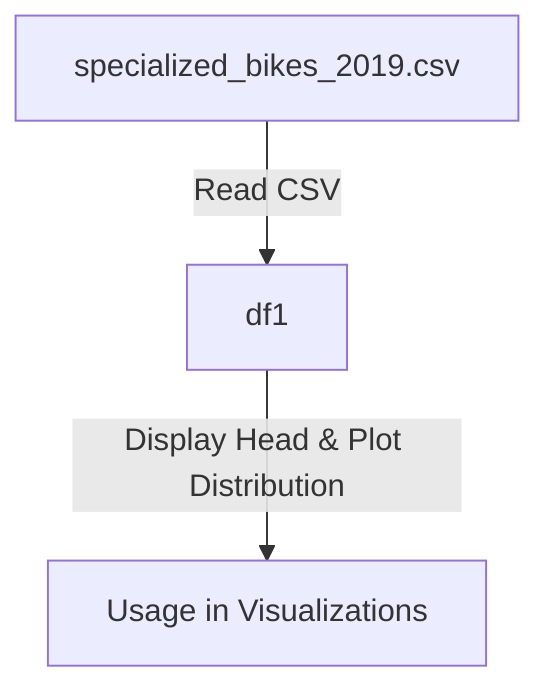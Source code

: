 flowchart TD
  %% Node representing the dataset
  A[specialized_bikes_2019.csv] --> |Read CSV| B[df1]
  
  %% Node and transition representing the DataFrame creation
  B[df1] --> |Display Head & Plot Distribution| C[Usage in Visualizations]
  
  %% Comments
  %% A: Represents the dataset containing specialized bike data for 2019
  %% B: Represents the DataFrame created by reading the CSV file
  %% C: Represents the use of the DataFrame in plotting and displaying data
